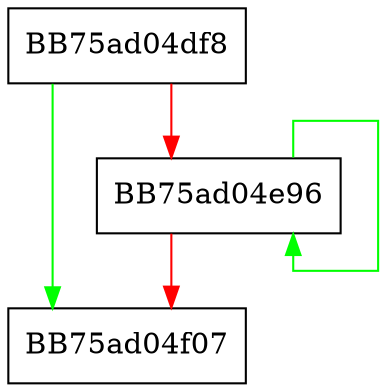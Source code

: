 digraph SymCryptScsTableLoad128Xmm {
  node [shape="box"];
  graph [splines=ortho];
  BB75ad04df8 -> BB75ad04f07 [color="green"];
  BB75ad04df8 -> BB75ad04e96 [color="red"];
  BB75ad04e96 -> BB75ad04e96 [color="green"];
  BB75ad04e96 -> BB75ad04f07 [color="red"];
}
